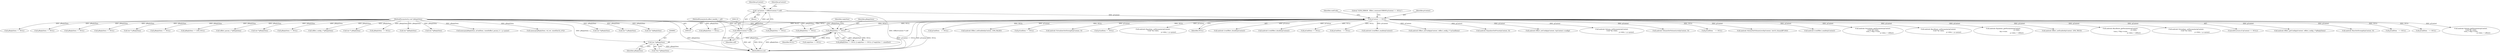 digraph "0_Android_9e29523b9537983b4c4b205ff868d0b3bca0383b@pointer" {
"1000892" [label="(Call,(int *)pReplyData)"];
"1000872" [label="(Call,pReplyData == NULL)"];
"1000113" [label="(MethodParameterIn,void *pReplyData)"];
"1000151" [label="(Call,pContext == NULL)"];
"1000116" [label="(Call,* pContext = (EffectContext *) self)"];
"1000118" [label="(Call,(EffectContext *) self)"];
"1000108" [label="(MethodParameterIn,effect_handle_t  self)"];
"1000361" [label="(Call,pReplyData == NULL)"];
"1000561" [label="(Call,pReplyData == NULL)"];
"1000108" [label="(MethodParameterIn,effect_handle_t  self)"];
"1000116" [label="(Call,* pContext = (EffectContext *) self)"];
"1000963" [label="(Call,android::LvmEffect_disable(pContext))"];
"1000343" [label="(Call,pCmdData == NULL)"];
"1000189" [label="(Call,(int *) pReplyData)"];
"1001130" [label="(Call,pReplyData == NULL)"];
"1000781" [label="(Call,pCmdData   == NULL)"];
"1001079" [label="(Call,android::LvmEffect_enable(pContext))"];
"1000274" [label="(Call,android::Effect_setConfig(pContext, (effect_config_t *) pCmdData))"];
"1000283" [label="(Call,pReplyData == NULL)"];
"1000117" [label="(Identifier,pContext)"];
"1000125" [label="(Identifier,pContext)"];
"1001112" [label="(Call,pReplyData == LVM_NULL)"];
"1000394" [label="(Call,(effect_param_t *)pReplyData)"];
"1000220" [label="(Call,android::EqualizerSetPreset(pContext, 0))"];
"1000600" [label="(Call,(int *)pReplyData)"];
"1000652" [label="(Call,pReplyData == NULL)"];
"1000308" [label="(Call,android::Effect_setConfig(pContext, &pContext->config))"];
"1000822" [label="(Call,android::Volume_setParameter(pContext,\n (void *)p->data,\n                                                                 p->data + p->psize))"];
"1000235" [label="(Call,android::VolumeSetVolumeLevel(pContext, 0))"];
"1000151" [label="(Call,pContext == NULL)"];
"1000303" [label="(Call,(effect_config_t *)pReplyData)"];
"1000232" [label="(Call,(int *) pReplyData)"];
"1000242" [label="(Call,pCmdData    == NULL)"];
"1001211" [label="(Call,android::VolumeSetVolumeLevel(pContext, (int16_t)(maxdB*100)))"];
"1000114" [label="(Block,)"];
"1000251" [label="(Call,pReplyData  == NULL)"];
"1000120" [label="(Identifier,self)"];
"1000995" [label="(Call,android::LvmEffect_enable(pContext))"];
"1000877" [label="(Identifier,replySize)"];
"1000166" [label="(Call,pReplyData == NULL)"];
"1000873" [label="(Identifier,pReplyData)"];
"1000451" [label="(Call,android::Virtualizer_getParameter(pContext,\n (void *)p->data,\n (size_t *)&p->vsize,\n                                                              p->data + voffset))"];
"1000603" [label="(Call,android::BassBoost_setParameter(pContext,\n (void *)p->data,\n                                                                    p->data + p->psize))"];
"1000113" [label="(MethodParameterIn,void *pReplyData)"];
"1000118" [label="(Call,(EffectContext *) self)"];
"1001271" [label="(MethodReturn,int)"];
"1000842" [label="(Call,pReplyData == NULL)"];
"1000874" [label="(Identifier,NULL)"];
"1000480" [label="(Call,android::Equalizer_getParameter(pContext,\n                                                            p->data,\n &p->vsize,\n                                                            p->data + voffset))"];
"1000865" [label="(Call,android::Effect_setEnabled(pContext, LVM_TRUE))"];
"1000424" [label="(Call,android::BassBoost_getParameter(pContext,\n                                                            p->data,\n (size_t *)&p->vsize,\n                                                            p->data + voffset))"];
"1000694" [label="(Call,android::Virtualizer_setParameter(pContext,\n (void *)p->data,\n                                                                       p->data + p->psize))"];
"1000156" [label="(Literal,\"\tLVM_ERROR : Effect_command ERROR pContext == NULL\")"];
"1000819" [label="(Call,(int *)pReplyData)"];
"1000150" [label="(ControlStructure,if (pContext == NULL))"];
"1000876" [label="(Call,replySize == NULL)"];
"1000691" [label="(Call,(int *)pReplyData)"];
"1000152" [label="(Identifier,pContext)"];
"1000301" [label="(Call,android::Effect_getConfig(pContext, (effect_config_t *)pReplyData))"];
"1000891" [label="(Call,*(int *)pReplyData)"];
"1000383" [label="(Call,memcpy(pReplyData, pCmdData, sizeof(effect_param_t) + p->psize))"];
"1000200" [label="(Call,android::BassSetStrength(pContext, 0))"];
"1000904" [label="(Call,pCmdData   == NULL)"];
"1000546" [label="(Call,pCmdData   == NULL)"];
"1000505" [label="(Call,android::Volume_getParameter(pContext,\n (void *)p->data,\n (size_t *)&p->vsize,\n                                                         p->data + voffset))"];
"1000626" [label="(Call,pCmdData   == NULL)"];
"1000895" [label="(Call,android::Effect_setEnabled(pContext, LVM_FALSE))"];
"1000161" [label="(Identifier,cmdCode)"];
"1001119" [label="(Call,pCmdData == NULL)"];
"1000872" [label="(Call,pReplyData == NULL)"];
"1000210" [label="(Call,android::VirtualizerSetStrength(pContext, 0))"];
"1000894" [label="(Identifier,pReplyData)"];
"1001204" [label="(Call,memcpy(pReplyData, vol_ret, sizeof(int32_t)*2))"];
"1000862" [label="(Call,(int *)pReplyData)"];
"1000271" [label="(Call,(int *) pReplyData)"];
"1000717" [label="(Call,pCmdData == NULL)"];
"1000871" [label="(Call,pReplyData == NULL || replySize == NULL || *replySize != sizeof(int))"];
"1000758" [label="(Call,android::Equalizer_setParameter(pContext,\n (void *)p->data,\n                                                                     p->data + p->psize))"];
"1000892" [label="(Call,(int *)pReplyData)"];
"1000755" [label="(Call,(int *)pReplyData)"];
"1000793" [label="(Call,pReplyData == NULL)"];
"1000153" [label="(Identifier,NULL)"];
"1000729" [label="(Call,pReplyData == NULL)"];
"1001047" [label="(Call,android::LvmEffect_disable(pContext))"];
"1000892" -> "1000891"  [label="AST: "];
"1000892" -> "1000894"  [label="CFG: "];
"1000893" -> "1000892"  [label="AST: "];
"1000894" -> "1000892"  [label="AST: "];
"1000891" -> "1000892"  [label="CFG: "];
"1000892" -> "1001271"  [label="DDG: pReplyData"];
"1000872" -> "1000892"  [label="DDG: pReplyData"];
"1000113" -> "1000892"  [label="DDG: pReplyData"];
"1000872" -> "1000871"  [label="AST: "];
"1000872" -> "1000874"  [label="CFG: "];
"1000873" -> "1000872"  [label="AST: "];
"1000874" -> "1000872"  [label="AST: "];
"1000877" -> "1000872"  [label="CFG: "];
"1000871" -> "1000872"  [label="CFG: "];
"1000872" -> "1001271"  [label="DDG: NULL"];
"1000872" -> "1001271"  [label="DDG: pReplyData"];
"1000872" -> "1000871"  [label="DDG: pReplyData"];
"1000872" -> "1000871"  [label="DDG: NULL"];
"1000113" -> "1000872"  [label="DDG: pReplyData"];
"1000151" -> "1000872"  [label="DDG: NULL"];
"1000872" -> "1000876"  [label="DDG: NULL"];
"1000113" -> "1000107"  [label="AST: "];
"1000113" -> "1001271"  [label="DDG: pReplyData"];
"1000113" -> "1000166"  [label="DDG: pReplyData"];
"1000113" -> "1000189"  [label="DDG: pReplyData"];
"1000113" -> "1000232"  [label="DDG: pReplyData"];
"1000113" -> "1000251"  [label="DDG: pReplyData"];
"1000113" -> "1000271"  [label="DDG: pReplyData"];
"1000113" -> "1000283"  [label="DDG: pReplyData"];
"1000113" -> "1000303"  [label="DDG: pReplyData"];
"1000113" -> "1000361"  [label="DDG: pReplyData"];
"1000113" -> "1000383"  [label="DDG: pReplyData"];
"1000113" -> "1000394"  [label="DDG: pReplyData"];
"1000113" -> "1000561"  [label="DDG: pReplyData"];
"1000113" -> "1000600"  [label="DDG: pReplyData"];
"1000113" -> "1000652"  [label="DDG: pReplyData"];
"1000113" -> "1000691"  [label="DDG: pReplyData"];
"1000113" -> "1000729"  [label="DDG: pReplyData"];
"1000113" -> "1000755"  [label="DDG: pReplyData"];
"1000113" -> "1000793"  [label="DDG: pReplyData"];
"1000113" -> "1000819"  [label="DDG: pReplyData"];
"1000113" -> "1000842"  [label="DDG: pReplyData"];
"1000113" -> "1000862"  [label="DDG: pReplyData"];
"1000113" -> "1001112"  [label="DDG: pReplyData"];
"1000113" -> "1001130"  [label="DDG: pReplyData"];
"1000113" -> "1001204"  [label="DDG: pReplyData"];
"1000151" -> "1000150"  [label="AST: "];
"1000151" -> "1000153"  [label="CFG: "];
"1000152" -> "1000151"  [label="AST: "];
"1000153" -> "1000151"  [label="AST: "];
"1000156" -> "1000151"  [label="CFG: "];
"1000161" -> "1000151"  [label="CFG: "];
"1000151" -> "1001271"  [label="DDG: pContext == NULL"];
"1000151" -> "1001271"  [label="DDG: pContext"];
"1000151" -> "1001271"  [label="DDG: NULL"];
"1000116" -> "1000151"  [label="DDG: pContext"];
"1000151" -> "1000166"  [label="DDG: NULL"];
"1000151" -> "1000200"  [label="DDG: pContext"];
"1000151" -> "1000210"  [label="DDG: pContext"];
"1000151" -> "1000220"  [label="DDG: pContext"];
"1000151" -> "1000235"  [label="DDG: pContext"];
"1000151" -> "1000242"  [label="DDG: NULL"];
"1000151" -> "1000274"  [label="DDG: pContext"];
"1000151" -> "1000283"  [label="DDG: NULL"];
"1000151" -> "1000301"  [label="DDG: pContext"];
"1000151" -> "1000308"  [label="DDG: pContext"];
"1000151" -> "1000343"  [label="DDG: NULL"];
"1000151" -> "1000424"  [label="DDG: pContext"];
"1000151" -> "1000451"  [label="DDG: pContext"];
"1000151" -> "1000480"  [label="DDG: pContext"];
"1000151" -> "1000505"  [label="DDG: pContext"];
"1000151" -> "1000546"  [label="DDG: NULL"];
"1000151" -> "1000603"  [label="DDG: pContext"];
"1000151" -> "1000626"  [label="DDG: NULL"];
"1000151" -> "1000694"  [label="DDG: pContext"];
"1000151" -> "1000717"  [label="DDG: NULL"];
"1000151" -> "1000758"  [label="DDG: pContext"];
"1000151" -> "1000781"  [label="DDG: NULL"];
"1000151" -> "1000822"  [label="DDG: pContext"];
"1000151" -> "1000842"  [label="DDG: NULL"];
"1000151" -> "1000865"  [label="DDG: pContext"];
"1000151" -> "1000895"  [label="DDG: pContext"];
"1000151" -> "1000904"  [label="DDG: NULL"];
"1000151" -> "1000963"  [label="DDG: pContext"];
"1000151" -> "1000995"  [label="DDG: pContext"];
"1000151" -> "1001047"  [label="DDG: pContext"];
"1000151" -> "1001079"  [label="DDG: pContext"];
"1000151" -> "1001119"  [label="DDG: NULL"];
"1000151" -> "1001211"  [label="DDG: pContext"];
"1000116" -> "1000114"  [label="AST: "];
"1000116" -> "1000118"  [label="CFG: "];
"1000117" -> "1000116"  [label="AST: "];
"1000118" -> "1000116"  [label="AST: "];
"1000125" -> "1000116"  [label="CFG: "];
"1000116" -> "1001271"  [label="DDG: (EffectContext *) self"];
"1000118" -> "1000116"  [label="DDG: self"];
"1000118" -> "1000120"  [label="CFG: "];
"1000119" -> "1000118"  [label="AST: "];
"1000120" -> "1000118"  [label="AST: "];
"1000118" -> "1001271"  [label="DDG: self"];
"1000108" -> "1000118"  [label="DDG: self"];
"1000108" -> "1000107"  [label="AST: "];
"1000108" -> "1001271"  [label="DDG: self"];
}
